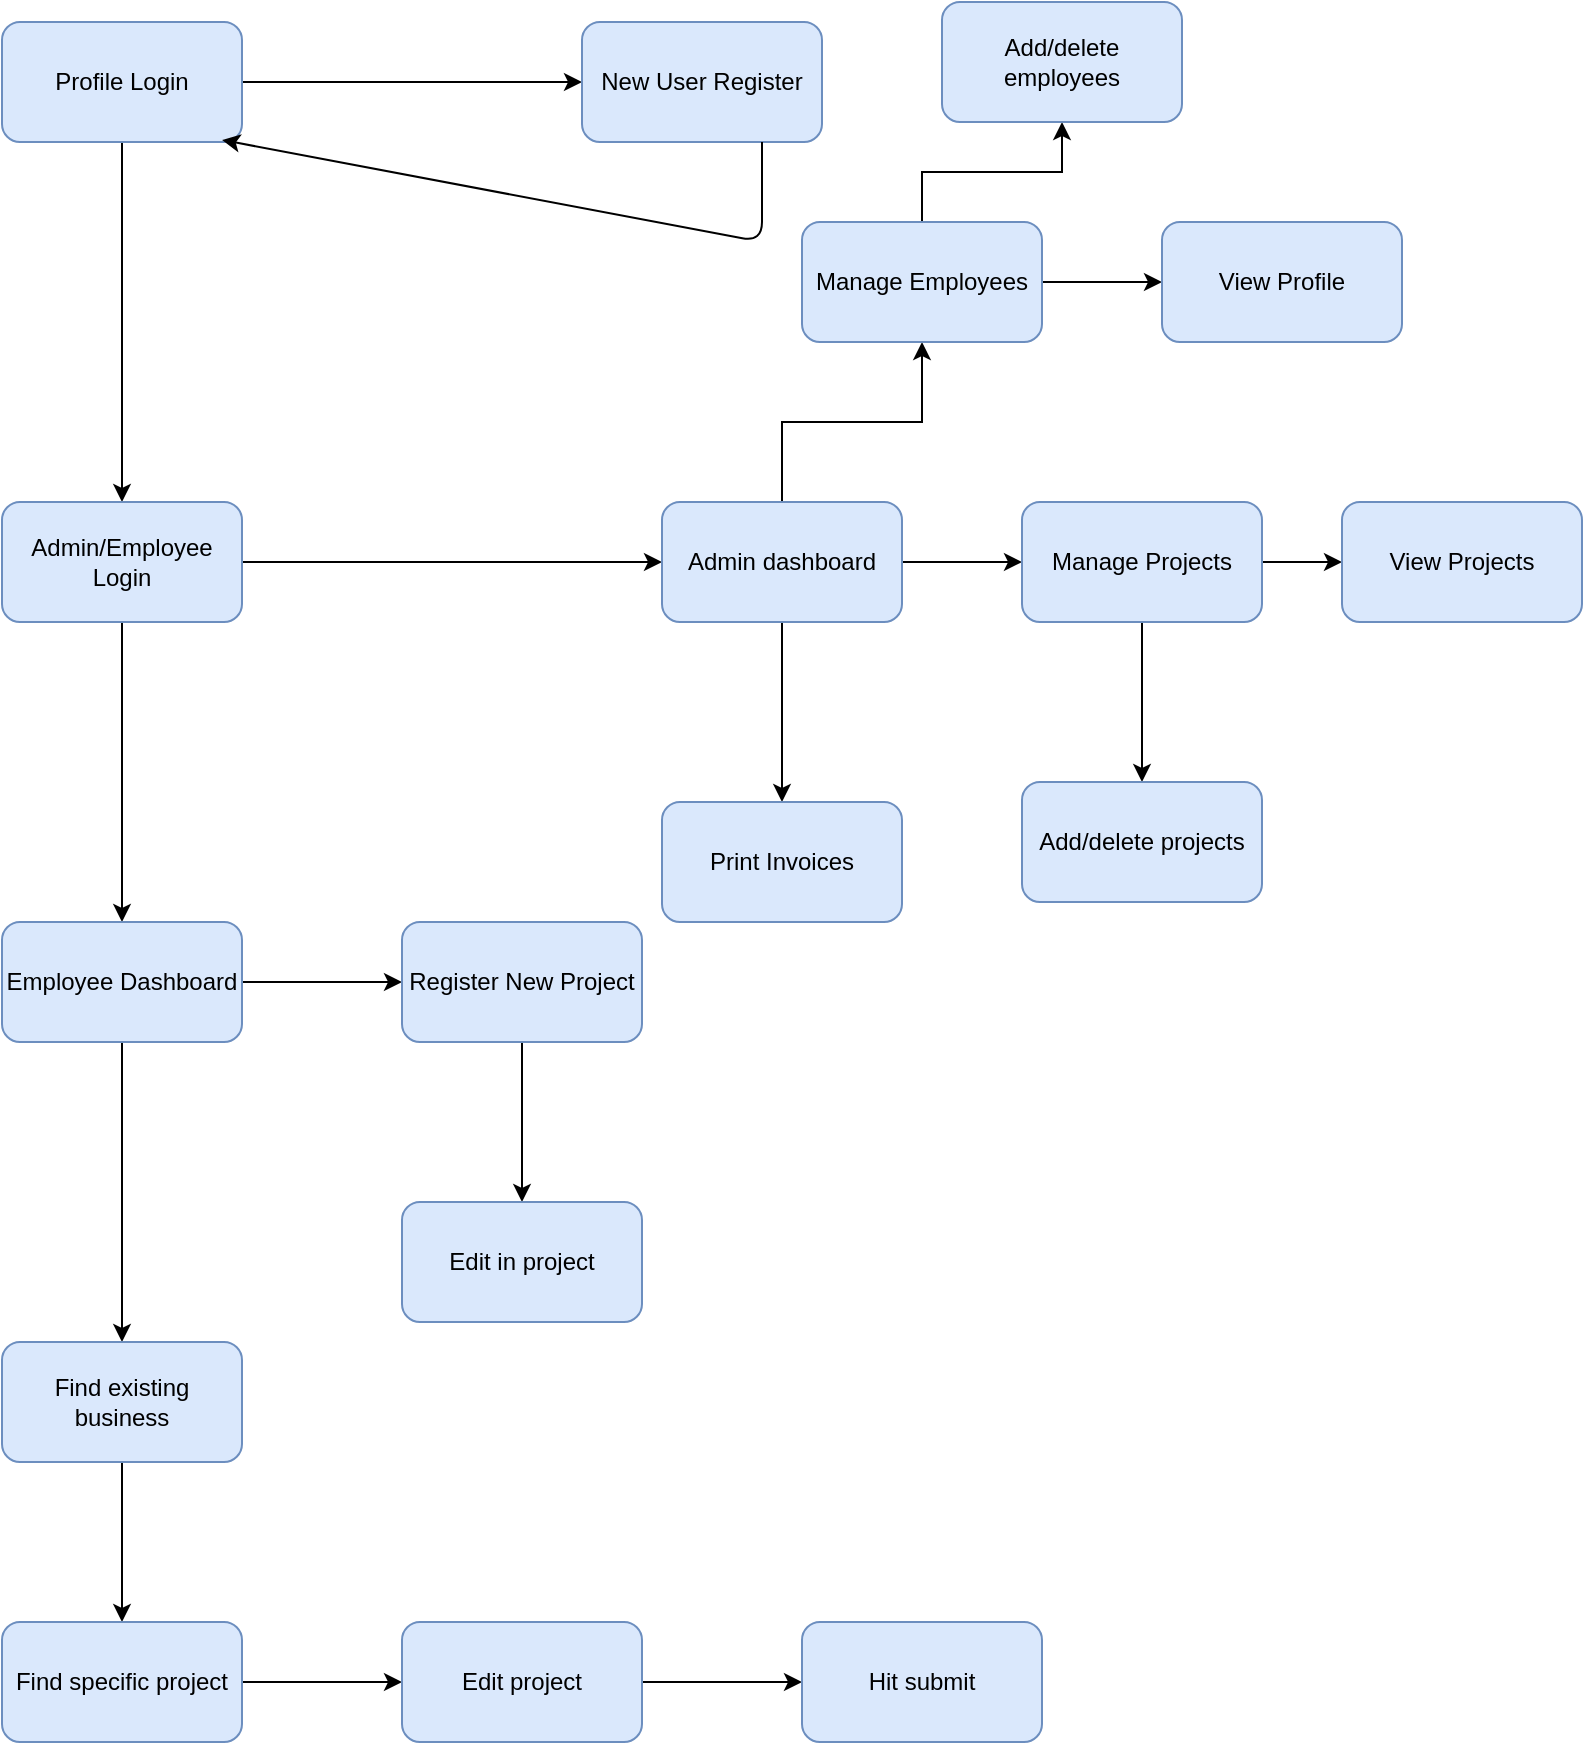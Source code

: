 <mxfile version="11.2.8" type="device" pages="1"><diagram id="a3jQSzuc-VvQ3p25Svg1" name="Page-1"><mxGraphModel dx="1422" dy="745" grid="1" gridSize="10" guides="1" tooltips="1" connect="1" arrows="1" fold="1" page="1" pageScale="1" pageWidth="850" pageHeight="1100" math="0" shadow="0"><root><mxCell id="0"/><mxCell id="1" parent="0"/><mxCell id="u1OJ7ioZK_8ciaWfT_4c-13" value="" style="edgeStyle=orthogonalEdgeStyle;rounded=0;orthogonalLoop=1;jettySize=auto;html=1;" edge="1" parent="1" source="u1OJ7ioZK_8ciaWfT_4c-1" target="u1OJ7ioZK_8ciaWfT_4c-12"><mxGeometry relative="1" as="geometry"/></mxCell><mxCell id="u1OJ7ioZK_8ciaWfT_4c-18" value="" style="edgeStyle=orthogonalEdgeStyle;rounded=0;orthogonalLoop=1;jettySize=auto;html=1;" edge="1" parent="1" source="u1OJ7ioZK_8ciaWfT_4c-1" target="u1OJ7ioZK_8ciaWfT_4c-15"><mxGeometry relative="1" as="geometry"/></mxCell><mxCell id="u1OJ7ioZK_8ciaWfT_4c-1" value="Profile Login" style="rounded=1;whiteSpace=wrap;html=1;fillColor=#dae8fc;strokeColor=#6c8ebf;" vertex="1" parent="1"><mxGeometry x="20" y="20" width="120" height="60" as="geometry"/></mxCell><mxCell id="u1OJ7ioZK_8ciaWfT_4c-22" value="" style="edgeStyle=orthogonalEdgeStyle;rounded=0;orthogonalLoop=1;jettySize=auto;html=1;" edge="1" parent="1" source="u1OJ7ioZK_8ciaWfT_4c-15" target="u1OJ7ioZK_8ciaWfT_4c-21"><mxGeometry relative="1" as="geometry"/></mxCell><mxCell id="u1OJ7ioZK_8ciaWfT_4c-24" value="" style="edgeStyle=orthogonalEdgeStyle;rounded=0;orthogonalLoop=1;jettySize=auto;html=1;" edge="1" parent="1" source="u1OJ7ioZK_8ciaWfT_4c-15" target="u1OJ7ioZK_8ciaWfT_4c-23"><mxGeometry relative="1" as="geometry"/></mxCell><mxCell id="u1OJ7ioZK_8ciaWfT_4c-15" value="Admin/Employee Login" style="rounded=1;whiteSpace=wrap;html=1;fillColor=#dae8fc;strokeColor=#6c8ebf;" vertex="1" parent="1"><mxGeometry x="20" y="260" width="120" height="60" as="geometry"/></mxCell><mxCell id="u1OJ7ioZK_8ciaWfT_4c-39" value="" style="edgeStyle=orthogonalEdgeStyle;rounded=0;orthogonalLoop=1;jettySize=auto;html=1;" edge="1" parent="1" source="u1OJ7ioZK_8ciaWfT_4c-23" target="u1OJ7ioZK_8ciaWfT_4c-38"><mxGeometry relative="1" as="geometry"/></mxCell><mxCell id="u1OJ7ioZK_8ciaWfT_4c-41" value="" style="edgeStyle=orthogonalEdgeStyle;rounded=0;orthogonalLoop=1;jettySize=auto;html=1;" edge="1" parent="1" source="u1OJ7ioZK_8ciaWfT_4c-23" target="u1OJ7ioZK_8ciaWfT_4c-40"><mxGeometry relative="1" as="geometry"/></mxCell><mxCell id="u1OJ7ioZK_8ciaWfT_4c-23" value="Employee Dashboard" style="rounded=1;whiteSpace=wrap;html=1;fillColor=#dae8fc;strokeColor=#6c8ebf;" vertex="1" parent="1"><mxGeometry x="20" y="470" width="120" height="60" as="geometry"/></mxCell><mxCell id="u1OJ7ioZK_8ciaWfT_4c-43" value="" style="edgeStyle=orthogonalEdgeStyle;rounded=0;orthogonalLoop=1;jettySize=auto;html=1;" edge="1" parent="1" source="u1OJ7ioZK_8ciaWfT_4c-40" target="u1OJ7ioZK_8ciaWfT_4c-42"><mxGeometry relative="1" as="geometry"/></mxCell><mxCell id="u1OJ7ioZK_8ciaWfT_4c-40" value="Find existing business" style="rounded=1;whiteSpace=wrap;html=1;fillColor=#dae8fc;strokeColor=#6c8ebf;" vertex="1" parent="1"><mxGeometry x="20" y="680" width="120" height="60" as="geometry"/></mxCell><mxCell id="u1OJ7ioZK_8ciaWfT_4c-45" value="" style="edgeStyle=orthogonalEdgeStyle;rounded=0;orthogonalLoop=1;jettySize=auto;html=1;" edge="1" parent="1" source="u1OJ7ioZK_8ciaWfT_4c-42" target="u1OJ7ioZK_8ciaWfT_4c-44"><mxGeometry relative="1" as="geometry"/></mxCell><mxCell id="u1OJ7ioZK_8ciaWfT_4c-42" value="Find specific project" style="rounded=1;whiteSpace=wrap;html=1;fillColor=#dae8fc;strokeColor=#6c8ebf;" vertex="1" parent="1"><mxGeometry x="20" y="820" width="120" height="60" as="geometry"/></mxCell><mxCell id="u1OJ7ioZK_8ciaWfT_4c-47" value="" style="edgeStyle=orthogonalEdgeStyle;rounded=0;orthogonalLoop=1;jettySize=auto;html=1;" edge="1" parent="1" source="u1OJ7ioZK_8ciaWfT_4c-44" target="u1OJ7ioZK_8ciaWfT_4c-46"><mxGeometry relative="1" as="geometry"/></mxCell><mxCell id="u1OJ7ioZK_8ciaWfT_4c-44" value="Edit project" style="rounded=1;whiteSpace=wrap;html=1;fillColor=#dae8fc;strokeColor=#6c8ebf;" vertex="1" parent="1"><mxGeometry x="220" y="820" width="120" height="60" as="geometry"/></mxCell><mxCell id="u1OJ7ioZK_8ciaWfT_4c-46" value="Hit submit" style="rounded=1;whiteSpace=wrap;html=1;fillColor=#dae8fc;strokeColor=#6c8ebf;" vertex="1" parent="1"><mxGeometry x="420" y="820" width="120" height="60" as="geometry"/></mxCell><mxCell id="u1OJ7ioZK_8ciaWfT_4c-65" value="" style="edgeStyle=orthogonalEdgeStyle;rounded=0;orthogonalLoop=1;jettySize=auto;html=1;" edge="1" parent="1" source="u1OJ7ioZK_8ciaWfT_4c-38" target="u1OJ7ioZK_8ciaWfT_4c-64"><mxGeometry relative="1" as="geometry"/></mxCell><mxCell id="u1OJ7ioZK_8ciaWfT_4c-38" value="Register New Project" style="rounded=1;whiteSpace=wrap;html=1;fillColor=#dae8fc;strokeColor=#6c8ebf;" vertex="1" parent="1"><mxGeometry x="220" y="470" width="120" height="60" as="geometry"/></mxCell><mxCell id="u1OJ7ioZK_8ciaWfT_4c-64" value="Edit in project" style="rounded=1;whiteSpace=wrap;html=1;fillColor=#dae8fc;strokeColor=#6c8ebf;" vertex="1" parent="1"><mxGeometry x="220" y="610" width="120" height="60" as="geometry"/></mxCell><mxCell id="u1OJ7ioZK_8ciaWfT_4c-33" value="" style="edgeStyle=orthogonalEdgeStyle;rounded=0;orthogonalLoop=1;jettySize=auto;html=1;" edge="1" parent="1" source="u1OJ7ioZK_8ciaWfT_4c-21" target="u1OJ7ioZK_8ciaWfT_4c-32"><mxGeometry relative="1" as="geometry"/></mxCell><mxCell id="u1OJ7ioZK_8ciaWfT_4c-35" value="" style="edgeStyle=orthogonalEdgeStyle;rounded=0;orthogonalLoop=1;jettySize=auto;html=1;" edge="1" parent="1" source="u1OJ7ioZK_8ciaWfT_4c-21" target="u1OJ7ioZK_8ciaWfT_4c-34"><mxGeometry relative="1" as="geometry"/></mxCell><mxCell id="u1OJ7ioZK_8ciaWfT_4c-37" value="" style="edgeStyle=orthogonalEdgeStyle;rounded=0;orthogonalLoop=1;jettySize=auto;html=1;" edge="1" parent="1" source="u1OJ7ioZK_8ciaWfT_4c-21" target="u1OJ7ioZK_8ciaWfT_4c-36"><mxGeometry relative="1" as="geometry"/></mxCell><mxCell id="u1OJ7ioZK_8ciaWfT_4c-21" value="Admin dashboard" style="rounded=1;whiteSpace=wrap;html=1;fillColor=#dae8fc;strokeColor=#6c8ebf;" vertex="1" parent="1"><mxGeometry x="350" y="260" width="120" height="60" as="geometry"/></mxCell><mxCell id="u1OJ7ioZK_8ciaWfT_4c-36" value="Print Invoices" style="rounded=1;whiteSpace=wrap;html=1;fillColor=#dae8fc;strokeColor=#6c8ebf;" vertex="1" parent="1"><mxGeometry x="350" y="410" width="120" height="60" as="geometry"/></mxCell><mxCell id="u1OJ7ioZK_8ciaWfT_4c-57" value="" style="edgeStyle=orthogonalEdgeStyle;rounded=0;orthogonalLoop=1;jettySize=auto;html=1;" edge="1" parent="1" source="u1OJ7ioZK_8ciaWfT_4c-34" target="u1OJ7ioZK_8ciaWfT_4c-56"><mxGeometry relative="1" as="geometry"/></mxCell><mxCell id="u1OJ7ioZK_8ciaWfT_4c-59" value="" style="edgeStyle=orthogonalEdgeStyle;rounded=0;orthogonalLoop=1;jettySize=auto;html=1;" edge="1" parent="1" source="u1OJ7ioZK_8ciaWfT_4c-34" target="u1OJ7ioZK_8ciaWfT_4c-58"><mxGeometry relative="1" as="geometry"/></mxCell><mxCell id="u1OJ7ioZK_8ciaWfT_4c-34" value="Manage Projects" style="rounded=1;whiteSpace=wrap;html=1;fillColor=#dae8fc;strokeColor=#6c8ebf;" vertex="1" parent="1"><mxGeometry x="530" y="260" width="120" height="60" as="geometry"/></mxCell><mxCell id="u1OJ7ioZK_8ciaWfT_4c-58" value="View Projects" style="rounded=1;whiteSpace=wrap;html=1;fillColor=#dae8fc;strokeColor=#6c8ebf;" vertex="1" parent="1"><mxGeometry x="690" y="260" width="120" height="60" as="geometry"/></mxCell><mxCell id="u1OJ7ioZK_8ciaWfT_4c-56" value="Add/delete projects" style="rounded=1;whiteSpace=wrap;html=1;fillColor=#dae8fc;strokeColor=#6c8ebf;" vertex="1" parent="1"><mxGeometry x="530" y="400" width="120" height="60" as="geometry"/></mxCell><mxCell id="u1OJ7ioZK_8ciaWfT_4c-51" value="" style="edgeStyle=orthogonalEdgeStyle;rounded=0;orthogonalLoop=1;jettySize=auto;html=1;" edge="1" parent="1" source="u1OJ7ioZK_8ciaWfT_4c-32" target="u1OJ7ioZK_8ciaWfT_4c-50"><mxGeometry relative="1" as="geometry"/></mxCell><mxCell id="u1OJ7ioZK_8ciaWfT_4c-55" value="" style="edgeStyle=orthogonalEdgeStyle;rounded=0;orthogonalLoop=1;jettySize=auto;html=1;" edge="1" parent="1" source="u1OJ7ioZK_8ciaWfT_4c-32" target="u1OJ7ioZK_8ciaWfT_4c-54"><mxGeometry relative="1" as="geometry"/></mxCell><mxCell id="u1OJ7ioZK_8ciaWfT_4c-32" value="Manage Employees" style="rounded=1;whiteSpace=wrap;html=1;fillColor=#dae8fc;strokeColor=#6c8ebf;" vertex="1" parent="1"><mxGeometry x="420" y="120" width="120" height="60" as="geometry"/></mxCell><mxCell id="u1OJ7ioZK_8ciaWfT_4c-54" value="View Profile" style="rounded=1;whiteSpace=wrap;html=1;fillColor=#dae8fc;strokeColor=#6c8ebf;" vertex="1" parent="1"><mxGeometry x="600" y="120" width="120" height="60" as="geometry"/></mxCell><mxCell id="u1OJ7ioZK_8ciaWfT_4c-50" value="Add/delete employees" style="rounded=1;whiteSpace=wrap;html=1;fillColor=#dae8fc;strokeColor=#6c8ebf;" vertex="1" parent="1"><mxGeometry x="490" y="10" width="120" height="60" as="geometry"/></mxCell><mxCell id="u1OJ7ioZK_8ciaWfT_4c-12" value="New User Register" style="rounded=1;whiteSpace=wrap;html=1;fillColor=#dae8fc;strokeColor=#6c8ebf;" vertex="1" parent="1"><mxGeometry x="310" y="20" width="120" height="60" as="geometry"/></mxCell><mxCell id="u1OJ7ioZK_8ciaWfT_4c-25" value="" style="endArrow=classic;html=1;exitX=0.75;exitY=1;exitDx=0;exitDy=0;entryX=0.917;entryY=0.983;entryDx=0;entryDy=0;entryPerimeter=0;" edge="1" parent="1" source="u1OJ7ioZK_8ciaWfT_4c-12" target="u1OJ7ioZK_8ciaWfT_4c-1"><mxGeometry width="50" height="50" relative="1" as="geometry"><mxPoint x="20" y="530" as="sourcePoint"/><mxPoint x="430" y="140" as="targetPoint"/><Array as="points"><mxPoint x="400" y="130"/></Array></mxGeometry></mxCell></root></mxGraphModel></diagram></mxfile>